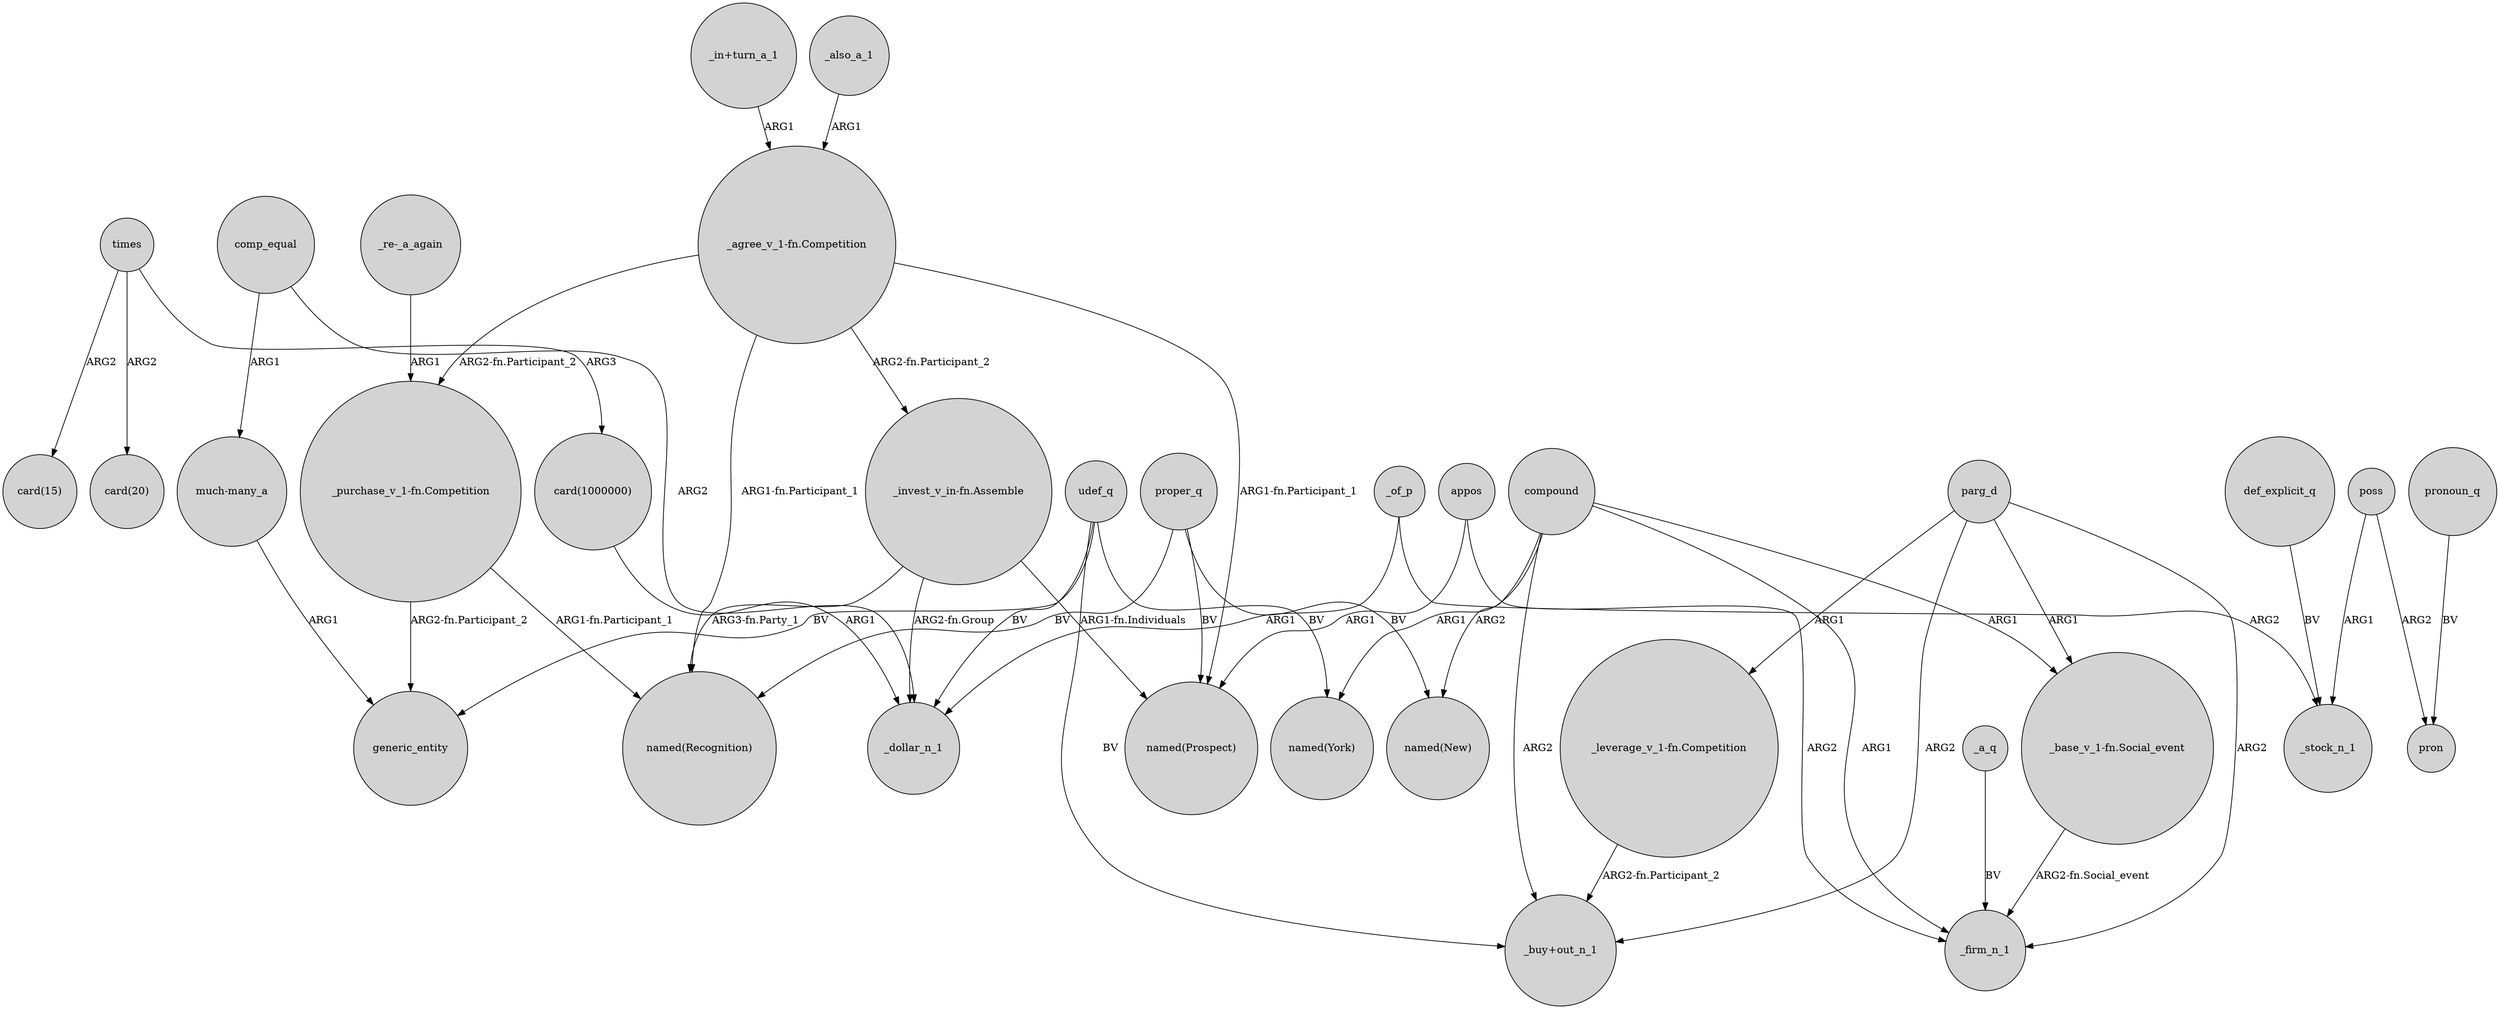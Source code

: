 digraph {
	node [shape=circle style=filled]
	_of_p -> _dollar_n_1 [label=ARG1]
	"_purchase_v_1-fn.Competition" -> generic_entity [label="ARG2-fn.Participant_2"]
	"_in+turn_a_1" -> "_agree_v_1-fn.Competition" [label=ARG1]
	compound -> "named(New)" [label=ARG2]
	proper_q -> "named(New)" [label=BV]
	_also_a_1 -> "_agree_v_1-fn.Competition" [label=ARG1]
	appos -> _firm_n_1 [label=ARG2]
	parg_d -> "_leverage_v_1-fn.Competition" [label=ARG1]
	times -> "card(1000000)" [label=ARG3]
	def_explicit_q -> _stock_n_1 [label=BV]
	"_invest_v_in-fn.Assemble" -> "named(Recognition)" [label="ARG3-fn.Party_1"]
	proper_q -> "named(Recognition)" [label=BV]
	proper_q -> "named(Prospect)" [label=BV]
	udef_q -> "_buy+out_n_1" [label=BV]
	parg_d -> _firm_n_1 [label=ARG2]
	parg_d -> "_buy+out_n_1" [label=ARG2]
	udef_q -> generic_entity [label=BV]
	"_purchase_v_1-fn.Competition" -> "named(Recognition)" [label="ARG1-fn.Participant_1"]
	times -> "card(15)" [label=ARG2]
	comp_equal -> "much-many_a" [label=ARG1]
	pronoun_q -> pron [label=BV]
	poss -> pron [label=ARG2]
	appos -> "named(Prospect)" [label=ARG1]
	comp_equal -> _dollar_n_1 [label=ARG2]
	"_base_v_1-fn.Social_event" -> _firm_n_1 [label="ARG2-fn.Social_event"]
	"much-many_a" -> generic_entity [label=ARG1]
	"_invest_v_in-fn.Assemble" -> _dollar_n_1 [label="ARG2-fn.Group"]
	"_re-_a_again" -> "_purchase_v_1-fn.Competition" [label=ARG1]
	poss -> _stock_n_1 [label=ARG1]
	udef_q -> _dollar_n_1 [label=BV]
	compound -> "_base_v_1-fn.Social_event" [label=ARG1]
	"card(1000000)" -> _dollar_n_1 [label=ARG1]
	udef_q -> "named(York)" [label=BV]
	times -> "card(20)" [label=ARG2]
	_a_q -> _firm_n_1 [label=BV]
	_of_p -> _stock_n_1 [label=ARG2]
	compound -> "_buy+out_n_1" [label=ARG2]
	parg_d -> "_base_v_1-fn.Social_event" [label=ARG1]
	compound -> _firm_n_1 [label=ARG1]
	"_agree_v_1-fn.Competition" -> "_purchase_v_1-fn.Competition" [label="ARG2-fn.Participant_2"]
	"_agree_v_1-fn.Competition" -> "_invest_v_in-fn.Assemble" [label="ARG2-fn.Participant_2"]
	"_leverage_v_1-fn.Competition" -> "_buy+out_n_1" [label="ARG2-fn.Participant_2"]
	"_invest_v_in-fn.Assemble" -> "named(Prospect)" [label="ARG1-fn.Individuals"]
	"_agree_v_1-fn.Competition" -> "named(Recognition)" [label="ARG1-fn.Participant_1"]
	compound -> "named(York)" [label=ARG1]
	"_agree_v_1-fn.Competition" -> "named(Prospect)" [label="ARG1-fn.Participant_1"]
}
